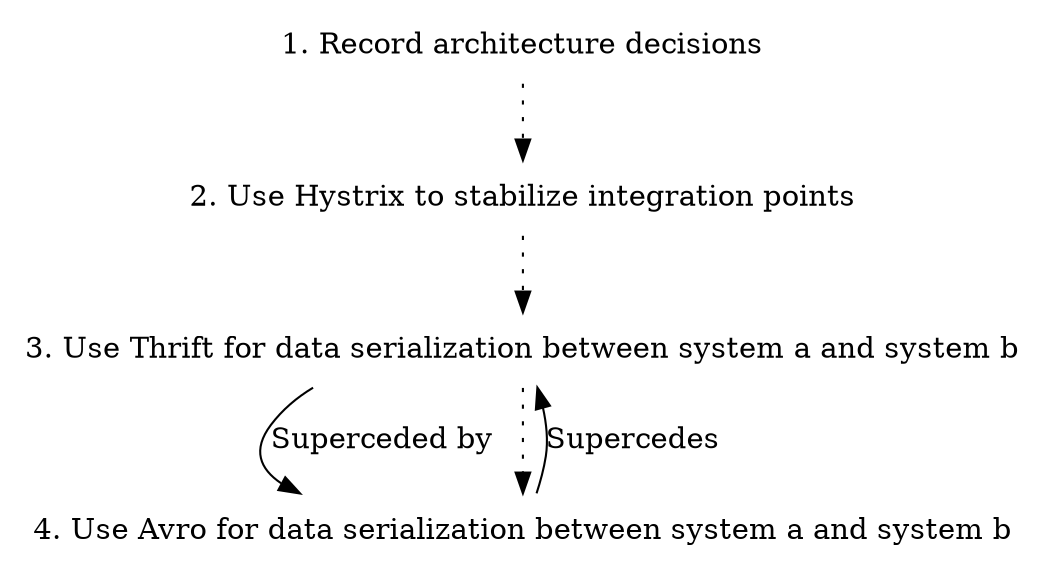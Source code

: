 digraph {
  node [shape=plaintext];
  _1 [label="1. Record architecture decisions"; URL="0001-record-architecture-decisions.html"]
  _2 [label="2. Use Hystrix to stabilize integration points"; URL="0002-use-hystrix-to-stabilize-integration-points.html"]
  _1 -> _2 [style="dotted"];
  _3 [label="3. Use Thrift for data serialization between system a and system b"; URL="0003-use-thrift-for-data-serialization-between-system-a-and-system-b.html"]
  _2 -> _3 [style="dotted"];
  _3 -> _4 [label="Superceded by"]
  _4 [label="4. Use Avro for data serialization between system a and system b"; URL="0004-use-avro-for-data-serialization-between-system-a-and-system-b.html"]
  _3 -> _4 [style="dotted"];
  _4 -> _3 [label="Supercedes"]
}
